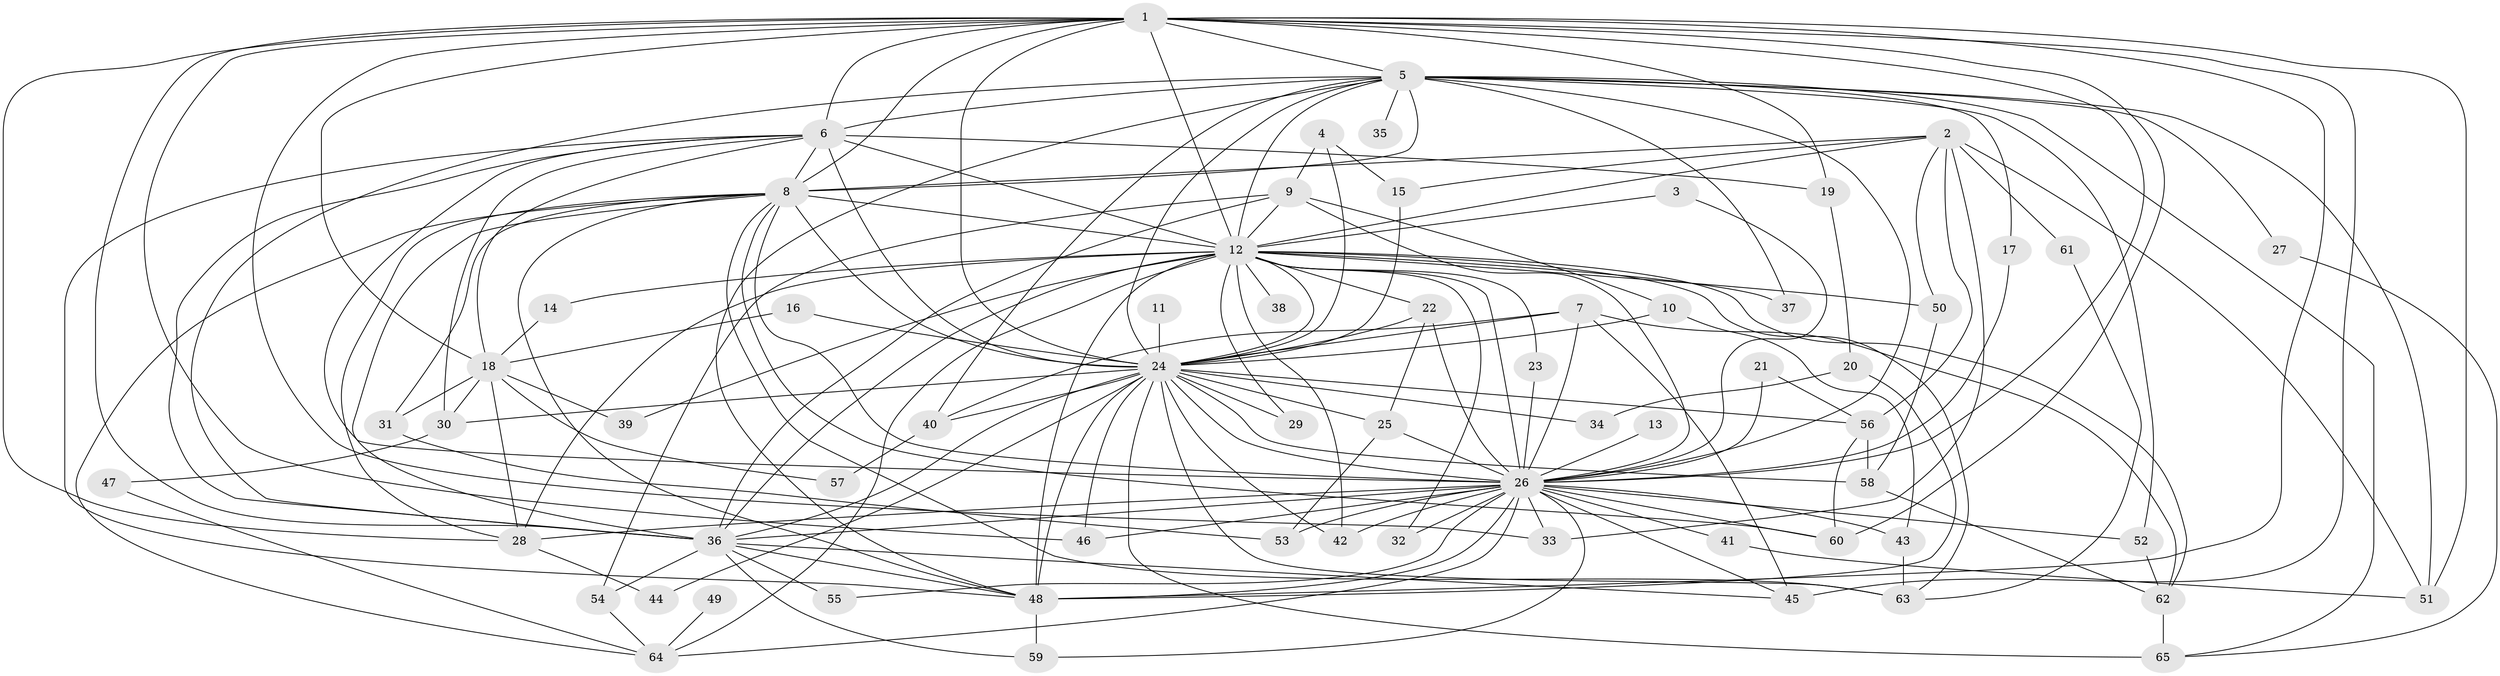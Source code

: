 // original degree distribution, {12: 0.009259259259259259, 37: 0.009259259259259259, 13: 0.018518518518518517, 15: 0.009259259259259259, 16: 0.009259259259259259, 19: 0.009259259259259259, 32: 0.009259259259259259, 33: 0.009259259259259259, 17: 0.009259259259259259, 6: 0.018518518518518517, 7: 0.018518518518518517, 4: 0.07407407407407407, 2: 0.5277777777777778, 3: 0.21296296296296297, 5: 0.046296296296296294, 9: 0.009259259259259259}
// Generated by graph-tools (version 1.1) at 2025/36/03/04/25 23:36:32]
// undirected, 65 vertices, 170 edges
graph export_dot {
  node [color=gray90,style=filled];
  1;
  2;
  3;
  4;
  5;
  6;
  7;
  8;
  9;
  10;
  11;
  12;
  13;
  14;
  15;
  16;
  17;
  18;
  19;
  20;
  21;
  22;
  23;
  24;
  25;
  26;
  27;
  28;
  29;
  30;
  31;
  32;
  33;
  34;
  35;
  36;
  37;
  38;
  39;
  40;
  41;
  42;
  43;
  44;
  45;
  46;
  47;
  48;
  49;
  50;
  51;
  52;
  53;
  54;
  55;
  56;
  57;
  58;
  59;
  60;
  61;
  62;
  63;
  64;
  65;
  1 -- 5 [weight=2.0];
  1 -- 6 [weight=2.0];
  1 -- 8 [weight=2.0];
  1 -- 12 [weight=3.0];
  1 -- 18 [weight=1.0];
  1 -- 19 [weight=1.0];
  1 -- 24 [weight=2.0];
  1 -- 26 [weight=2.0];
  1 -- 28 [weight=1.0];
  1 -- 33 [weight=1.0];
  1 -- 36 [weight=3.0];
  1 -- 45 [weight=2.0];
  1 -- 46 [weight=1.0];
  1 -- 48 [weight=2.0];
  1 -- 51 [weight=1.0];
  1 -- 60 [weight=1.0];
  2 -- 8 [weight=1.0];
  2 -- 12 [weight=1.0];
  2 -- 15 [weight=1.0];
  2 -- 33 [weight=1.0];
  2 -- 50 [weight=1.0];
  2 -- 51 [weight=1.0];
  2 -- 56 [weight=1.0];
  2 -- 61 [weight=1.0];
  3 -- 12 [weight=1.0];
  3 -- 26 [weight=1.0];
  4 -- 9 [weight=1.0];
  4 -- 15 [weight=1.0];
  4 -- 24 [weight=1.0];
  5 -- 6 [weight=1.0];
  5 -- 8 [weight=1.0];
  5 -- 12 [weight=1.0];
  5 -- 17 [weight=1.0];
  5 -- 24 [weight=1.0];
  5 -- 26 [weight=2.0];
  5 -- 27 [weight=1.0];
  5 -- 35 [weight=1.0];
  5 -- 36 [weight=1.0];
  5 -- 37 [weight=1.0];
  5 -- 40 [weight=1.0];
  5 -- 48 [weight=1.0];
  5 -- 51 [weight=1.0];
  5 -- 52 [weight=1.0];
  5 -- 65 [weight=1.0];
  6 -- 8 [weight=1.0];
  6 -- 12 [weight=2.0];
  6 -- 18 [weight=1.0];
  6 -- 19 [weight=1.0];
  6 -- 24 [weight=1.0];
  6 -- 26 [weight=1.0];
  6 -- 30 [weight=1.0];
  6 -- 36 [weight=1.0];
  6 -- 48 [weight=1.0];
  7 -- 24 [weight=1.0];
  7 -- 26 [weight=1.0];
  7 -- 40 [weight=1.0];
  7 -- 45 [weight=1.0];
  7 -- 62 [weight=1.0];
  8 -- 12 [weight=2.0];
  8 -- 24 [weight=1.0];
  8 -- 26 [weight=1.0];
  8 -- 28 [weight=1.0];
  8 -- 31 [weight=1.0];
  8 -- 36 [weight=1.0];
  8 -- 48 [weight=1.0];
  8 -- 60 [weight=1.0];
  8 -- 63 [weight=1.0];
  8 -- 64 [weight=1.0];
  9 -- 10 [weight=1.0];
  9 -- 12 [weight=1.0];
  9 -- 26 [weight=1.0];
  9 -- 36 [weight=1.0];
  9 -- 54 [weight=1.0];
  10 -- 24 [weight=1.0];
  10 -- 43 [weight=1.0];
  11 -- 24 [weight=1.0];
  12 -- 14 [weight=1.0];
  12 -- 22 [weight=1.0];
  12 -- 23 [weight=1.0];
  12 -- 24 [weight=2.0];
  12 -- 26 [weight=1.0];
  12 -- 28 [weight=1.0];
  12 -- 29 [weight=1.0];
  12 -- 32 [weight=1.0];
  12 -- 36 [weight=1.0];
  12 -- 37 [weight=1.0];
  12 -- 38 [weight=1.0];
  12 -- 39 [weight=1.0];
  12 -- 42 [weight=1.0];
  12 -- 48 [weight=1.0];
  12 -- 50 [weight=1.0];
  12 -- 62 [weight=1.0];
  12 -- 63 [weight=1.0];
  12 -- 64 [weight=1.0];
  13 -- 26 [weight=1.0];
  14 -- 18 [weight=1.0];
  15 -- 24 [weight=1.0];
  16 -- 18 [weight=1.0];
  16 -- 24 [weight=1.0];
  17 -- 26 [weight=1.0];
  18 -- 28 [weight=1.0];
  18 -- 30 [weight=1.0];
  18 -- 31 [weight=1.0];
  18 -- 39 [weight=1.0];
  18 -- 57 [weight=1.0];
  19 -- 20 [weight=1.0];
  20 -- 34 [weight=1.0];
  20 -- 48 [weight=1.0];
  21 -- 26 [weight=1.0];
  21 -- 56 [weight=1.0];
  22 -- 24 [weight=1.0];
  22 -- 25 [weight=1.0];
  22 -- 26 [weight=1.0];
  23 -- 26 [weight=1.0];
  24 -- 25 [weight=1.0];
  24 -- 26 [weight=2.0];
  24 -- 29 [weight=1.0];
  24 -- 30 [weight=1.0];
  24 -- 34 [weight=1.0];
  24 -- 36 [weight=1.0];
  24 -- 40 [weight=1.0];
  24 -- 42 [weight=1.0];
  24 -- 44 [weight=1.0];
  24 -- 46 [weight=1.0];
  24 -- 48 [weight=2.0];
  24 -- 56 [weight=1.0];
  24 -- 58 [weight=1.0];
  24 -- 63 [weight=1.0];
  24 -- 65 [weight=2.0];
  25 -- 26 [weight=1.0];
  25 -- 53 [weight=1.0];
  26 -- 28 [weight=1.0];
  26 -- 32 [weight=1.0];
  26 -- 33 [weight=1.0];
  26 -- 36 [weight=1.0];
  26 -- 41 [weight=1.0];
  26 -- 42 [weight=1.0];
  26 -- 43 [weight=1.0];
  26 -- 45 [weight=1.0];
  26 -- 46 [weight=1.0];
  26 -- 48 [weight=2.0];
  26 -- 52 [weight=1.0];
  26 -- 53 [weight=1.0];
  26 -- 55 [weight=1.0];
  26 -- 59 [weight=1.0];
  26 -- 60 [weight=1.0];
  26 -- 64 [weight=1.0];
  27 -- 65 [weight=1.0];
  28 -- 44 [weight=1.0];
  30 -- 47 [weight=1.0];
  31 -- 53 [weight=1.0];
  36 -- 45 [weight=1.0];
  36 -- 48 [weight=1.0];
  36 -- 54 [weight=1.0];
  36 -- 55 [weight=2.0];
  36 -- 59 [weight=1.0];
  40 -- 57 [weight=1.0];
  41 -- 51 [weight=1.0];
  43 -- 63 [weight=1.0];
  47 -- 64 [weight=1.0];
  48 -- 59 [weight=1.0];
  49 -- 64 [weight=1.0];
  50 -- 58 [weight=1.0];
  52 -- 62 [weight=1.0];
  54 -- 64 [weight=1.0];
  56 -- 58 [weight=1.0];
  56 -- 60 [weight=1.0];
  58 -- 62 [weight=1.0];
  61 -- 63 [weight=1.0];
  62 -- 65 [weight=1.0];
}
